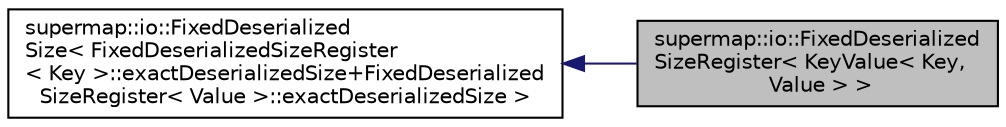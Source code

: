 digraph "supermap::io::FixedDeserializedSizeRegister&lt; KeyValue&lt; Key, Value &gt; &gt;"
{
 // LATEX_PDF_SIZE
  edge [fontname="Helvetica",fontsize="10",labelfontname="Helvetica",labelfontsize="10"];
  node [fontname="Helvetica",fontsize="10",shape=record];
  rankdir="LR";
  Node1 [label="supermap::io::FixedDeserialized\lSizeRegister\< KeyValue\< Key,\l Value \> \>",height=0.2,width=0.4,color="black", fillcolor="grey75", style="filled", fontcolor="black",tooltip="FixedDeserializedSizeRegister template specialization for KeyValue. Sets exactDeserializedSize as the..."];
  Node2 -> Node1 [dir="back",color="midnightblue",fontsize="10",style="solid",fontname="Helvetica"];
  Node2 [label="supermap::io::FixedDeserialized\lSize\< FixedDeserializedSizeRegister\l\< Key \>::exactDeserializedSize+FixedDeserialized\lSizeRegister\< Value \>::exactDeserializedSize \>",height=0.2,width=0.4,color="black", fillcolor="white", style="filled",URL="$structsupermap_1_1io_1_1FixedDeserializedSize.html",tooltip=" "];
}
